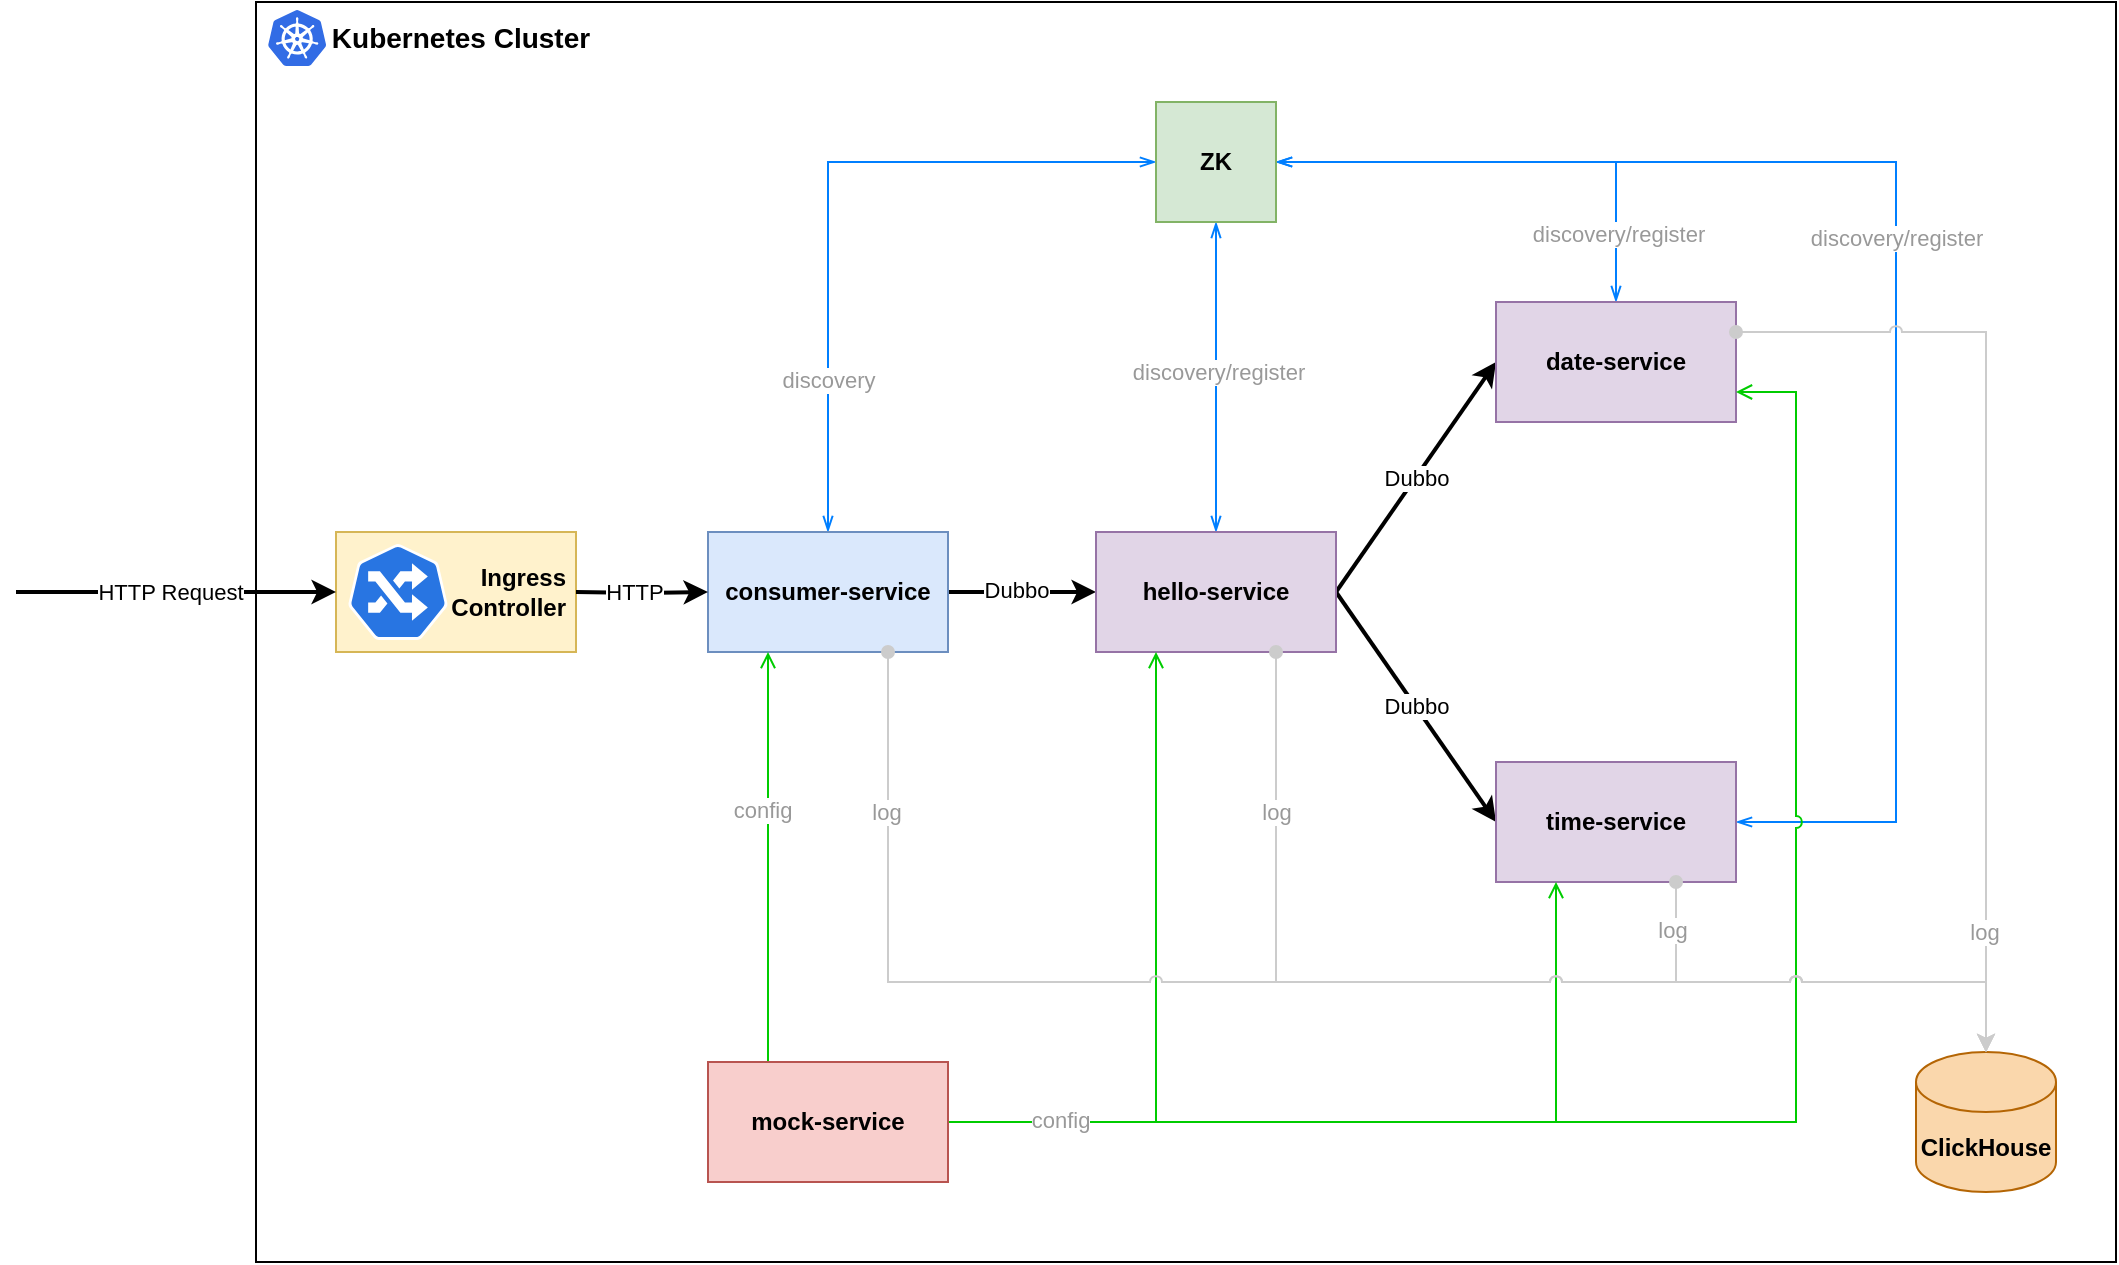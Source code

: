 <mxfile version="14.6.13" type="device" pages="3"><diagram id="ze2aEPbTDq7Pe7__AOCA" name="Summary"><mxGraphModel dx="1412" dy="838" grid="1" gridSize="10" guides="1" tooltips="1" connect="1" arrows="1" fold="1" page="1" pageScale="1" pageWidth="1169" pageHeight="827" math="0" shadow="0"><root><mxCell id="0"/><mxCell id="1" parent="0"/><mxCell id="g6TWlU47ggT_IKRqrI26-2" value="" style="rounded=0;whiteSpace=wrap;html=1;" parent="1" vertex="1"><mxGeometry x="170" y="99" width="930" height="630" as="geometry"/></mxCell><mxCell id="g6TWlU47ggT_IKRqrI26-4" value="Ingress &lt;br&gt;Controller" style="rounded=0;whiteSpace=wrap;html=1;align=right;spacingRight=3;fillColor=#fff2cc;strokeColor=#d6b656;fontStyle=1" parent="1" vertex="1"><mxGeometry x="210" y="364" width="120" height="60" as="geometry"/></mxCell><mxCell id="g6TWlU47ggT_IKRqrI26-14" style="edgeStyle=orthogonalEdgeStyle;rounded=0;orthogonalLoop=1;jettySize=auto;html=1;exitX=1;exitY=0.5;exitDx=0;exitDy=0;entryX=0;entryY=0.5;entryDx=0;entryDy=0;strokeWidth=2;" parent="1" source="g6TWlU47ggT_IKRqrI26-6" target="g6TWlU47ggT_IKRqrI26-7" edge="1"><mxGeometry relative="1" as="geometry"/></mxCell><mxCell id="g6TWlU47ggT_IKRqrI26-19" value="Dubbo" style="edgeLabel;html=1;align=center;verticalAlign=middle;resizable=0;points=[];" parent="g6TWlU47ggT_IKRqrI26-14" vertex="1" connectable="0"><mxGeometry x="-0.089" relative="1" as="geometry"><mxPoint y="-1" as="offset"/></mxGeometry></mxCell><mxCell id="qs_4oFRisKsOQS5pLkQ5-6" style="edgeStyle=orthogonalEdgeStyle;rounded=0;orthogonalLoop=1;jettySize=auto;html=1;exitX=0.5;exitY=0;exitDx=0;exitDy=0;entryX=0;entryY=0.5;entryDx=0;entryDy=0;startArrow=openThin;startFill=0;endArrow=openThin;endFill=0;strokeColor=#007FFF;jumpStyle=arc;" parent="1" source="g6TWlU47ggT_IKRqrI26-6" target="qs_4oFRisKsOQS5pLkQ5-4" edge="1"><mxGeometry relative="1" as="geometry"/></mxCell><mxCell id="qs_4oFRisKsOQS5pLkQ5-26" value="discovery" style="edgeLabel;html=1;align=center;verticalAlign=middle;resizable=0;points=[];fontColor=#999999;" parent="qs_4oFRisKsOQS5pLkQ5-6" vertex="1" connectable="0"><mxGeometry x="-0.469" y="1" relative="1" as="geometry"><mxPoint x="1" y="16" as="offset"/></mxGeometry></mxCell><mxCell id="g6TWlU47ggT_IKRqrI26-6" value="consumer-service" style="rounded=0;whiteSpace=wrap;html=1;fillColor=#dae8fc;strokeColor=#6c8ebf;fontStyle=1" parent="1" vertex="1"><mxGeometry x="396" y="364" width="120" height="60" as="geometry"/></mxCell><mxCell id="g6TWlU47ggT_IKRqrI26-15" style="rounded=0;orthogonalLoop=1;jettySize=auto;html=1;exitX=1;exitY=0.5;exitDx=0;exitDy=0;entryX=0;entryY=0.5;entryDx=0;entryDy=0;strokeWidth=2;" parent="1" source="g6TWlU47ggT_IKRqrI26-7" target="g6TWlU47ggT_IKRqrI26-8" edge="1"><mxGeometry relative="1" as="geometry"/></mxCell><mxCell id="g6TWlU47ggT_IKRqrI26-20" value="Dubbo" style="edgeLabel;html=1;align=center;verticalAlign=middle;resizable=0;points=[];" parent="g6TWlU47ggT_IKRqrI26-15" vertex="1" connectable="0"><mxGeometry x="-0.006" relative="1" as="geometry"><mxPoint as="offset"/></mxGeometry></mxCell><mxCell id="g6TWlU47ggT_IKRqrI26-16" style="edgeStyle=none;rounded=0;orthogonalLoop=1;jettySize=auto;html=1;entryX=0;entryY=0.5;entryDx=0;entryDy=0;exitX=1;exitY=0.5;exitDx=0;exitDy=0;strokeWidth=2;" parent="1" source="g6TWlU47ggT_IKRqrI26-7" target="g6TWlU47ggT_IKRqrI26-9" edge="1"><mxGeometry relative="1" as="geometry"/></mxCell><mxCell id="g6TWlU47ggT_IKRqrI26-21" value="Dubbo" style="edgeLabel;html=1;align=center;verticalAlign=middle;resizable=0;points=[];" parent="g6TWlU47ggT_IKRqrI26-16" vertex="1" connectable="0"><mxGeometry x="-0.006" relative="1" as="geometry"><mxPoint as="offset"/></mxGeometry></mxCell><mxCell id="qs_4oFRisKsOQS5pLkQ5-7" style="edgeStyle=orthogonalEdgeStyle;rounded=0;orthogonalLoop=1;jettySize=auto;html=1;exitX=0.5;exitY=0;exitDx=0;exitDy=0;entryX=0.5;entryY=1;entryDx=0;entryDy=0;startArrow=openThin;startFill=0;endArrow=openThin;endFill=0;strokeColor=#007FFF;jumpStyle=arc;" parent="1" source="g6TWlU47ggT_IKRqrI26-7" target="qs_4oFRisKsOQS5pLkQ5-4" edge="1"><mxGeometry relative="1" as="geometry"/></mxCell><mxCell id="qs_4oFRisKsOQS5pLkQ5-27" value="discovery/register" style="edgeLabel;html=1;align=center;verticalAlign=middle;resizable=0;points=[];fontColor=#999999;" parent="qs_4oFRisKsOQS5pLkQ5-7" vertex="1" connectable="0"><mxGeometry x="0.032" y="-1" relative="1" as="geometry"><mxPoint as="offset"/></mxGeometry></mxCell><mxCell id="g6TWlU47ggT_IKRqrI26-7" value="hello-service" style="rounded=0;whiteSpace=wrap;html=1;fillColor=#e1d5e7;strokeColor=#9673a6;fontStyle=1" parent="1" vertex="1"><mxGeometry x="590" y="364" width="120" height="60" as="geometry"/></mxCell><mxCell id="qs_4oFRisKsOQS5pLkQ5-8" style="edgeStyle=orthogonalEdgeStyle;rounded=0;orthogonalLoop=1;jettySize=auto;html=1;exitX=0.5;exitY=0;exitDx=0;exitDy=0;entryX=1;entryY=0.5;entryDx=0;entryDy=0;startArrow=openThin;startFill=0;endArrow=openThin;endFill=0;strokeColor=#007FFF;jumpStyle=arc;" parent="1" source="g6TWlU47ggT_IKRqrI26-8" target="qs_4oFRisKsOQS5pLkQ5-4" edge="1"><mxGeometry relative="1" as="geometry"/></mxCell><mxCell id="qs_4oFRisKsOQS5pLkQ5-28" value="discovery/register" style="edgeLabel;html=1;align=center;verticalAlign=middle;resizable=0;points=[];fontColor=#999999;" parent="qs_4oFRisKsOQS5pLkQ5-8" vertex="1" connectable="0"><mxGeometry x="-0.717" y="-1" relative="1" as="geometry"><mxPoint as="offset"/></mxGeometry></mxCell><mxCell id="g6TWlU47ggT_IKRqrI26-8" value="date-service" style="rounded=0;whiteSpace=wrap;html=1;fillColor=#e1d5e7;strokeColor=#9673a6;fontStyle=1" parent="1" vertex="1"><mxGeometry x="790" y="249" width="120" height="60" as="geometry"/></mxCell><mxCell id="qs_4oFRisKsOQS5pLkQ5-9" style="edgeStyle=orthogonalEdgeStyle;rounded=0;orthogonalLoop=1;jettySize=auto;html=1;exitX=1;exitY=0.5;exitDx=0;exitDy=0;startArrow=openThin;startFill=0;endArrow=openThin;endFill=0;entryX=1;entryY=0.5;entryDx=0;entryDy=0;strokeColor=#007FFF;jumpStyle=arc;" parent="1" source="g6TWlU47ggT_IKRqrI26-9" target="qs_4oFRisKsOQS5pLkQ5-4" edge="1"><mxGeometry relative="1" as="geometry"><mxPoint x="670" y="129" as="targetPoint"/><Array as="points"><mxPoint x="990" y="509"/><mxPoint x="990" y="179"/></Array></mxGeometry></mxCell><mxCell id="qs_4oFRisKsOQS5pLkQ5-29" value="discovery/register" style="edgeLabel;html=1;align=center;verticalAlign=middle;resizable=0;points=[];fontColor=#999999;" parent="qs_4oFRisKsOQS5pLkQ5-9" vertex="1" connectable="0"><mxGeometry x="0.035" relative="1" as="geometry"><mxPoint as="offset"/></mxGeometry></mxCell><mxCell id="g6TWlU47ggT_IKRqrI26-9" value="time-service" style="rounded=0;whiteSpace=wrap;html=1;fillColor=#e1d5e7;strokeColor=#9673a6;fontStyle=1" parent="1" vertex="1"><mxGeometry x="790" y="479" width="120" height="60" as="geometry"/></mxCell><mxCell id="g6TWlU47ggT_IKRqrI26-11" value="" style="html=1;dashed=0;whitespace=wrap;fillColor=#2875E2;strokeColor=#ffffff;points=[[0.005,0.63,0],[0.1,0.2,0],[0.9,0.2,0],[0.5,0,0],[0.995,0.63,0],[0.72,0.99,0],[0.5,1,0],[0.28,0.99,0]];shape=mxgraph.kubernetes.icon;prIcon=ing" parent="1" vertex="1"><mxGeometry x="216" y="370" width="50" height="48" as="geometry"/></mxCell><mxCell id="g6TWlU47ggT_IKRqrI26-12" value="" style="endArrow=classic;html=1;entryX=0;entryY=0.5;entryDx=0;entryDy=0;fontStyle=1;strokeWidth=2;" parent="1" target="g6TWlU47ggT_IKRqrI26-4" edge="1"><mxGeometry width="50" height="50" relative="1" as="geometry"><mxPoint x="50" y="394" as="sourcePoint"/><mxPoint x="60" y="375" as="targetPoint"/></mxGeometry></mxCell><mxCell id="g6TWlU47ggT_IKRqrI26-17" value="HTTP Request" style="edgeLabel;html=1;align=center;verticalAlign=middle;resizable=0;points=[];" parent="g6TWlU47ggT_IKRqrI26-12" vertex="1" connectable="0"><mxGeometry x="-0.339" y="1" relative="1" as="geometry"><mxPoint x="24" y="1" as="offset"/></mxGeometry></mxCell><mxCell id="g6TWlU47ggT_IKRqrI26-22" value="" style="aspect=fixed;html=1;points=[];align=center;image;fontSize=12;image=img/lib/mscae/Kubernetes.svg;" parent="1" vertex="1"><mxGeometry x="176" y="103" width="29.17" height="28" as="geometry"/></mxCell><mxCell id="g6TWlU47ggT_IKRqrI26-23" value="Kubernetes Cluster" style="text;html=1;strokeColor=none;fillColor=none;align=center;verticalAlign=middle;whiteSpace=wrap;rounded=0;fontSize=14;fontStyle=1" parent="1" vertex="1"><mxGeometry x="205.17" y="107" width="134.83" height="20" as="geometry"/></mxCell><mxCell id="qs_4oFRisKsOQS5pLkQ5-1" value="ClickHouse" style="shape=cylinder3;whiteSpace=wrap;html=1;boundedLbl=1;backgroundOutline=1;size=15;fontStyle=1;fillColor=#fad7ac;strokeColor=#b46504;" parent="1" vertex="1"><mxGeometry x="1000" y="624" width="70" height="70" as="geometry"/></mxCell><mxCell id="qs_4oFRisKsOQS5pLkQ5-4" value="ZK" style="rounded=0;whiteSpace=wrap;html=1;fontStyle=1;fillColor=#d5e8d4;strokeColor=#82b366;" parent="1" vertex="1"><mxGeometry x="620" y="149" width="60" height="60" as="geometry"/></mxCell><mxCell id="qs_4oFRisKsOQS5pLkQ5-11" style="edgeStyle=orthogonalEdgeStyle;rounded=0;orthogonalLoop=1;jettySize=auto;html=1;exitX=0.25;exitY=0;exitDx=0;exitDy=0;entryX=0.25;entryY=1;entryDx=0;entryDy=0;endArrow=open;endFill=0;strokeColor=#00CC00;jumpStyle=arc;" parent="1" source="qs_4oFRisKsOQS5pLkQ5-5" target="g6TWlU47ggT_IKRqrI26-6" edge="1"><mxGeometry relative="1" as="geometry"/></mxCell><mxCell id="qs_4oFRisKsOQS5pLkQ5-19" value="config" style="edgeLabel;html=1;align=center;verticalAlign=middle;resizable=0;points=[];fontColor=#999999;" parent="qs_4oFRisKsOQS5pLkQ5-11" vertex="1" connectable="0"><mxGeometry x="0.044" relative="1" as="geometry"><mxPoint x="-3" y="-19" as="offset"/></mxGeometry></mxCell><mxCell id="qs_4oFRisKsOQS5pLkQ5-12" style="edgeStyle=orthogonalEdgeStyle;rounded=0;orthogonalLoop=1;jettySize=auto;html=1;entryX=0.25;entryY=1;entryDx=0;entryDy=0;endArrow=open;endFill=0;strokeColor=#00CC00;jumpStyle=arc;" parent="1" source="qs_4oFRisKsOQS5pLkQ5-5" target="g6TWlU47ggT_IKRqrI26-7" edge="1"><mxGeometry relative="1" as="geometry"/></mxCell><mxCell id="qs_4oFRisKsOQS5pLkQ5-13" style="edgeStyle=orthogonalEdgeStyle;rounded=0;orthogonalLoop=1;jettySize=auto;html=1;entryX=0.25;entryY=1;entryDx=0;entryDy=0;endArrow=open;endFill=0;strokeColor=#00CC00;jumpStyle=arc;" parent="1" source="qs_4oFRisKsOQS5pLkQ5-5" target="g6TWlU47ggT_IKRqrI26-9" edge="1"><mxGeometry relative="1" as="geometry"/></mxCell><mxCell id="qs_4oFRisKsOQS5pLkQ5-14" style="edgeStyle=orthogonalEdgeStyle;rounded=0;orthogonalLoop=1;jettySize=auto;html=1;entryX=1;entryY=0.75;entryDx=0;entryDy=0;endArrow=open;endFill=0;strokeColor=#00CC00;jumpStyle=arc;exitX=1;exitY=0.5;exitDx=0;exitDy=0;" parent="1" source="qs_4oFRisKsOQS5pLkQ5-5" target="g6TWlU47ggT_IKRqrI26-8" edge="1"><mxGeometry relative="1" as="geometry"><Array as="points"><mxPoint x="940" y="659"/><mxPoint x="940" y="294"/></Array></mxGeometry></mxCell><mxCell id="qs_4oFRisKsOQS5pLkQ5-21" value="config" style="edgeLabel;html=1;align=center;verticalAlign=middle;resizable=0;points=[];fontColor=#999999;" parent="qs_4oFRisKsOQS5pLkQ5-14" vertex="1" connectable="0"><mxGeometry x="-0.862" relative="1" as="geometry"><mxPoint x="-1" y="-1" as="offset"/></mxGeometry></mxCell><mxCell id="qs_4oFRisKsOQS5pLkQ5-5" value="mock-service" style="rounded=0;whiteSpace=wrap;html=1;fontStyle=1;fillColor=#f8cecc;strokeColor=#b85450;" parent="1" vertex="1"><mxGeometry x="396" y="629" width="120" height="60" as="geometry"/></mxCell><mxCell id="qs_4oFRisKsOQS5pLkQ5-15" style="edgeStyle=orthogonalEdgeStyle;rounded=0;orthogonalLoop=1;jettySize=auto;html=1;exitX=0.75;exitY=1;exitDx=0;exitDy=0;jumpStyle=arc;strokeColor=#CCCCCC;startArrow=oval;startFill=1;" parent="1" source="g6TWlU47ggT_IKRqrI26-6" target="qs_4oFRisKsOQS5pLkQ5-1" edge="1"><mxGeometry relative="1" as="geometry"><Array as="points"><mxPoint x="486" y="589"/><mxPoint x="1035" y="589"/></Array></mxGeometry></mxCell><mxCell id="qs_4oFRisKsOQS5pLkQ5-22" value="log" style="edgeLabel;html=1;align=center;verticalAlign=middle;resizable=0;points=[];fontColor=#999999;" parent="qs_4oFRisKsOQS5pLkQ5-15" vertex="1" connectable="0"><mxGeometry x="-0.788" y="1" relative="1" as="geometry"><mxPoint x="-2" as="offset"/></mxGeometry></mxCell><mxCell id="qs_4oFRisKsOQS5pLkQ5-17" style="edgeStyle=orthogonalEdgeStyle;rounded=0;orthogonalLoop=1;jettySize=auto;html=1;exitX=0.75;exitY=1;exitDx=0;exitDy=0;entryX=0.5;entryY=0;entryDx=0;entryDy=0;entryPerimeter=0;jumpStyle=arc;strokeColor=#CCCCCC;startArrow=oval;startFill=1;" parent="1" source="g6TWlU47ggT_IKRqrI26-7" target="qs_4oFRisKsOQS5pLkQ5-1" edge="1"><mxGeometry relative="1" as="geometry"><Array as="points"><mxPoint x="680" y="589"/><mxPoint x="1035" y="589"/></Array></mxGeometry></mxCell><mxCell id="qs_4oFRisKsOQS5pLkQ5-23" value="log" style="edgeLabel;html=1;align=center;verticalAlign=middle;resizable=0;points=[];fontColor=#999999;" parent="qs_4oFRisKsOQS5pLkQ5-17" vertex="1" connectable="0"><mxGeometry x="-0.713" relative="1" as="geometry"><mxPoint as="offset"/></mxGeometry></mxCell><mxCell id="qs_4oFRisKsOQS5pLkQ5-18" style="edgeStyle=orthogonalEdgeStyle;rounded=0;orthogonalLoop=1;jettySize=auto;html=1;exitX=1;exitY=0.25;exitDx=0;exitDy=0;entryX=0.5;entryY=0;entryDx=0;entryDy=0;entryPerimeter=0;jumpStyle=arc;strokeColor=#CCCCCC;startArrow=oval;startFill=1;" parent="1" source="g6TWlU47ggT_IKRqrI26-8" target="qs_4oFRisKsOQS5pLkQ5-1" edge="1"><mxGeometry relative="1" as="geometry"/></mxCell><mxCell id="qs_4oFRisKsOQS5pLkQ5-25" value="log" style="edgeLabel;html=1;align=center;verticalAlign=middle;resizable=0;points=[];fontColor=#999999;" parent="qs_4oFRisKsOQS5pLkQ5-18" vertex="1" connectable="0"><mxGeometry x="0.75" y="1" relative="1" as="geometry"><mxPoint x="-2" as="offset"/></mxGeometry></mxCell><mxCell id="qs_4oFRisKsOQS5pLkQ5-16" style="edgeStyle=orthogonalEdgeStyle;rounded=0;orthogonalLoop=1;jettySize=auto;html=1;exitX=0.75;exitY=1;exitDx=0;exitDy=0;entryX=0.5;entryY=0;entryDx=0;entryDy=0;entryPerimeter=0;jumpStyle=arc;strokeColor=#CCCCCC;startArrow=oval;startFill=1;" parent="1" source="g6TWlU47ggT_IKRqrI26-9" target="qs_4oFRisKsOQS5pLkQ5-1" edge="1"><mxGeometry relative="1" as="geometry"><Array as="points"><mxPoint x="880" y="589"/><mxPoint x="1035" y="589"/></Array></mxGeometry></mxCell><mxCell id="qs_4oFRisKsOQS5pLkQ5-24" value="log" style="edgeLabel;html=1;align=center;verticalAlign=middle;resizable=0;points=[];fontColor=#999999;" parent="qs_4oFRisKsOQS5pLkQ5-16" vertex="1" connectable="0"><mxGeometry x="-0.8" relative="1" as="geometry"><mxPoint x="-2" as="offset"/></mxGeometry></mxCell><mxCell id="p0sTx797XGos3bmfEWhS-2" style="edgeStyle=orthogonalEdgeStyle;rounded=0;orthogonalLoop=1;jettySize=auto;html=1;exitX=1;exitY=0.5;exitDx=0;exitDy=0;entryX=0;entryY=0.5;entryDx=0;entryDy=0;strokeWidth=2;" parent="1" target="g6TWlU47ggT_IKRqrI26-6" edge="1"><mxGeometry relative="1" as="geometry"><mxPoint x="330" y="394" as="sourcePoint"/></mxGeometry></mxCell><mxCell id="p0sTx797XGos3bmfEWhS-3" value="HTTP" style="edgeLabel;html=1;align=center;verticalAlign=middle;resizable=0;points=[];" parent="p0sTx797XGos3bmfEWhS-2" vertex="1" connectable="0"><mxGeometry x="-0.15" y="1" relative="1" as="geometry"><mxPoint as="offset"/></mxGeometry></mxCell></root></mxGraphModel></diagram><diagram id="ChZ-7l75lKv476KMRAmH" name="Canary"><mxGraphModel dx="1412" dy="838" grid="1" gridSize="10" guides="1" tooltips="1" connect="1" arrows="1" fold="1" page="1" pageScale="1" pageWidth="1169" pageHeight="827" math="0" shadow="0"><root><mxCell id="REs0MwTHWJweko4Btfa0-0"/><mxCell id="REs0MwTHWJweko4Btfa0-1" parent="REs0MwTHWJweko4Btfa0-0"/><mxCell id="SJJxEupzUsR3TjJjKaTR-1" value="V1" style="rounded=0;whiteSpace=wrap;html=1;dashed=1;fillColor=#f9f7ed;strokeColor=#36393d;verticalAlign=top;align=left;fontStyle=1;spacingLeft=3;" parent="REs0MwTHWJweko4Btfa0-1" vertex="1"><mxGeometry x="330" y="174" width="560" height="220" as="geometry"/></mxCell><mxCell id="SJJxEupzUsR3TjJjKaTR-0" value="V2" style="rounded=0;whiteSpace=wrap;html=1;dashed=1;fillColor=#eeeeee;strokeColor=#36393d;verticalAlign=top;align=left;fontStyle=1;spacingLeft=3;" parent="REs0MwTHWJweko4Btfa0-1" vertex="1"><mxGeometry x="330" y="434" width="560" height="220" as="geometry"/></mxCell><mxCell id="REs0MwTHWJweko4Btfa0-18" style="rounded=0;orthogonalLoop=1;jettySize=auto;html=1;exitX=1;exitY=0.5;exitDx=0;exitDy=0;entryX=0;entryY=0.5;entryDx=0;entryDy=0;strokeWidth=2;" parent="REs0MwTHWJweko4Btfa0-1" source="REs0MwTHWJweko4Btfa0-2" target="REs0MwTHWJweko4Btfa0-4" edge="1"><mxGeometry relative="1" as="geometry"/></mxCell><mxCell id="REs0MwTHWJweko4Btfa0-20" value="X-Canary-Version=v1" style="edgeLabel;html=1;align=center;verticalAlign=middle;resizable=0;points=[];" parent="REs0MwTHWJweko4Btfa0-18" vertex="1" connectable="0"><mxGeometry x="-0.061" relative="1" as="geometry"><mxPoint y="-9" as="offset"/></mxGeometry></mxCell><mxCell id="REs0MwTHWJweko4Btfa0-19" style="rounded=0;orthogonalLoop=1;jettySize=auto;html=1;entryX=0;entryY=0.5;entryDx=0;entryDy=0;strokeWidth=2;exitX=1;exitY=0.5;exitDx=0;exitDy=0;" parent="REs0MwTHWJweko4Btfa0-1" source="REs0MwTHWJweko4Btfa0-2" target="REs0MwTHWJweko4Btfa0-12" edge="1"><mxGeometry relative="1" as="geometry"/></mxCell><mxCell id="REs0MwTHWJweko4Btfa0-21" value="X-Canary-Version=v2" style="edgeLabel;html=1;align=center;verticalAlign=middle;resizable=0;points=[];" parent="REs0MwTHWJweko4Btfa0-19" vertex="1" connectable="0"><mxGeometry x="-0.037" y="-1" relative="1" as="geometry"><mxPoint y="7" as="offset"/></mxGeometry></mxCell><mxCell id="REs0MwTHWJweko4Btfa0-2" value="Ingress&lt;br&gt;Controller" style="whiteSpace=wrap;html=1;aspect=fixed;fillColor=#cdeb8b;strokeColor=#36393d;" parent="REs0MwTHWJweko4Btfa0-1" vertex="1"><mxGeometry x="210" y="374" width="80" height="80" as="geometry"/></mxCell><mxCell id="REs0MwTHWJweko4Btfa0-3" value="" style="endArrow=classic;html=1;strokeWidth=2;" parent="REs0MwTHWJweko4Btfa0-1" edge="1"><mxGeometry width="50" height="50" relative="1" as="geometry"><mxPoint x="80" y="414" as="sourcePoint"/><mxPoint x="210" y="413.5" as="targetPoint"/></mxGeometry></mxCell><mxCell id="5-8lKmHJz8rzWNCKkGas-0" value="Request with &lt;br&gt;canary info" style="edgeLabel;html=1;align=center;verticalAlign=middle;resizable=0;points=[];" parent="REs0MwTHWJweko4Btfa0-3" vertex="1" connectable="0"><mxGeometry x="-0.215" relative="1" as="geometry"><mxPoint x="9" as="offset"/></mxGeometry></mxCell><mxCell id="REs0MwTHWJweko4Btfa0-8" style="edgeStyle=orthogonalEdgeStyle;rounded=0;orthogonalLoop=1;jettySize=auto;html=1;strokeWidth=2;strokeColor=#0000FF;" parent="REs0MwTHWJweko4Btfa0-1" source="REs0MwTHWJweko4Btfa0-4" target="REs0MwTHWJweko4Btfa0-5" edge="1"><mxGeometry relative="1" as="geometry"/></mxCell><mxCell id="REs0MwTHWJweko4Btfa0-4" value="consumer-service&lt;br&gt;v1" style="rounded=0;whiteSpace=wrap;html=1;fillColor=#dae8fc;strokeColor=#6c8ebf;" parent="REs0MwTHWJweko4Btfa0-1" vertex="1"><mxGeometry x="360" y="254" width="120" height="60" as="geometry"/></mxCell><mxCell id="REs0MwTHWJweko4Btfa0-9" style="rounded=0;orthogonalLoop=1;jettySize=auto;html=1;exitX=1;exitY=0.5;exitDx=0;exitDy=0;strokeWidth=2;entryX=0;entryY=0.5;entryDx=0;entryDy=0;strokeColor=#0000FF;" parent="REs0MwTHWJweko4Btfa0-1" source="REs0MwTHWJweko4Btfa0-5" target="REs0MwTHWJweko4Btfa0-6" edge="1"><mxGeometry relative="1" as="geometry"/></mxCell><mxCell id="REs0MwTHWJweko4Btfa0-10" style="rounded=0;orthogonalLoop=1;jettySize=auto;html=1;strokeWidth=2;exitX=1;exitY=0.5;exitDx=0;exitDy=0;entryX=0;entryY=0.5;entryDx=0;entryDy=0;strokeColor=#0000FF;" parent="REs0MwTHWJweko4Btfa0-1" source="REs0MwTHWJweko4Btfa0-5" target="REs0MwTHWJweko4Btfa0-7" edge="1"><mxGeometry relative="1" as="geometry"/></mxCell><mxCell id="REs0MwTHWJweko4Btfa0-5" value="hello-service&lt;br&gt;v1" style="rounded=0;whiteSpace=wrap;html=1;fillColor=#e1d5e7;strokeColor=#9673a6;" parent="REs0MwTHWJweko4Btfa0-1" vertex="1"><mxGeometry x="550" y="254" width="120" height="60" as="geometry"/></mxCell><mxCell id="REs0MwTHWJweko4Btfa0-6" value="date-service&lt;br&gt;v1" style="rounded=0;whiteSpace=wrap;html=1;fillColor=#e1d5e7;strokeColor=#9673a6;" parent="REs0MwTHWJweko4Btfa0-1" vertex="1"><mxGeometry x="740" y="194" width="120" height="60" as="geometry"/></mxCell><mxCell id="REs0MwTHWJweko4Btfa0-7" value="time-service&lt;br&gt;v1" style="rounded=0;whiteSpace=wrap;html=1;fillColor=#e1d5e7;strokeColor=#9673a6;" parent="REs0MwTHWJweko4Btfa0-1" vertex="1"><mxGeometry x="740" y="314" width="120" height="60" as="geometry"/></mxCell><mxCell id="REs0MwTHWJweko4Btfa0-11" style="edgeStyle=orthogonalEdgeStyle;rounded=0;orthogonalLoop=1;jettySize=auto;html=1;strokeWidth=2;strokeColor=#0000FF;" parent="REs0MwTHWJweko4Btfa0-1" source="REs0MwTHWJweko4Btfa0-12" target="REs0MwTHWJweko4Btfa0-15" edge="1"><mxGeometry relative="1" as="geometry"/></mxCell><mxCell id="REs0MwTHWJweko4Btfa0-12" value="consumer-service&lt;br&gt;v2" style="rounded=0;whiteSpace=wrap;html=1;fillColor=#dae8fc;strokeColor=#6c8ebf;" parent="REs0MwTHWJweko4Btfa0-1" vertex="1"><mxGeometry x="360" y="514" width="120" height="60" as="geometry"/></mxCell><mxCell id="REs0MwTHWJweko4Btfa0-13" style="rounded=0;orthogonalLoop=1;jettySize=auto;html=1;exitX=1;exitY=0.5;exitDx=0;exitDy=0;strokeWidth=2;entryX=0;entryY=0.5;entryDx=0;entryDy=0;strokeColor=#0000FF;" parent="REs0MwTHWJweko4Btfa0-1" source="REs0MwTHWJweko4Btfa0-15" target="REs0MwTHWJweko4Btfa0-16" edge="1"><mxGeometry relative="1" as="geometry"/></mxCell><mxCell id="REs0MwTHWJweko4Btfa0-14" style="rounded=0;orthogonalLoop=1;jettySize=auto;html=1;strokeWidth=2;entryX=0;entryY=0.5;entryDx=0;entryDy=0;exitX=1;exitY=0.5;exitDx=0;exitDy=0;strokeColor=#0000FF;" parent="REs0MwTHWJweko4Btfa0-1" source="REs0MwTHWJweko4Btfa0-15" target="REs0MwTHWJweko4Btfa0-17" edge="1"><mxGeometry relative="1" as="geometry"/></mxCell><mxCell id="REs0MwTHWJweko4Btfa0-15" value="hello-service&lt;br&gt;v2" style="rounded=0;whiteSpace=wrap;html=1;fillColor=#e1d5e7;strokeColor=#9673a6;" parent="REs0MwTHWJweko4Btfa0-1" vertex="1"><mxGeometry x="550" y="514" width="120" height="60" as="geometry"/></mxCell><mxCell id="REs0MwTHWJweko4Btfa0-16" value="date-service&lt;br&gt;v2" style="rounded=0;whiteSpace=wrap;html=1;fillColor=#e1d5e7;strokeColor=#9673a6;" parent="REs0MwTHWJweko4Btfa0-1" vertex="1"><mxGeometry x="740" y="454" width="120" height="60" as="geometry"/></mxCell><mxCell id="REs0MwTHWJweko4Btfa0-17" value="time-service&lt;br&gt;v2" style="rounded=0;whiteSpace=wrap;html=1;fillColor=#e1d5e7;strokeColor=#9673a6;" parent="REs0MwTHWJweko4Btfa0-1" vertex="1"><mxGeometry x="740" y="574" width="120" height="60" as="geometry"/></mxCell></root></mxGraphModel></diagram><diagram id="Jx9NZdmPRNlvz9u4vbpQ" name="Details"><mxGraphModel dx="1412" dy="2007" grid="1" gridSize="10" guides="1" tooltips="1" connect="1" arrows="1" fold="1" page="1" pageScale="1" pageWidth="827" pageHeight="1169" math="0" shadow="0"><root><mxCell id="fMNx6IZlV6BZGlA0-5H--0"/><mxCell id="fMNx6IZlV6BZGlA0-5H--1" parent="fMNx6IZlV6BZGlA0-5H--0"/><mxCell id="DsG6N4pBfI13dczUF4tM-0" value="MIDDLEWARE" style="rounded=0;whiteSpace=wrap;html=1;labelBackgroundColor=none;fontSize=16;align=center;dashed=1;fillColor=#dae8fc;strokeColor=#6c8ebf;fontStyle=1;verticalAlign=bottom;" parent="fMNx6IZlV6BZGlA0-5H--1" vertex="1"><mxGeometry x="750" y="-240" width="200" height="170" as="geometry"/></mxCell><mxCell id="DsG6N4pBfI13dczUF4tM-1" value="POD - Consumer" style="rounded=0;whiteSpace=wrap;html=1;fontSize=16;verticalAlign=top;align=left;fontStyle=1;fillColor=#f5f5f5;strokeColor=#666666;fontColor=#333333;" parent="fMNx6IZlV6BZGlA0-5H--1" vertex="1"><mxGeometry x="130" y="-800" width="670" height="440" as="geometry"/></mxCell><mxCell id="DsG6N4pBfI13dczUF4tM-6" value="" style="group" parent="fMNx6IZlV6BZGlA0-5H--1" vertex="1" connectable="0"><mxGeometry x="170" y="-570" width="140" height="130" as="geometry"/></mxCell><mxCell id="DsG6N4pBfI13dczUF4tM-7" value="Inbound&lt;br&gt;Sidecar" style="rounded=0;whiteSpace=wrap;html=1;fontSize=16;fillColor=#d5e8d4;strokeColor=#82b366;" parent="DsG6N4pBfI13dczUF4tM-6" vertex="1"><mxGeometry x="10" width="130" height="130" as="geometry"/></mxCell><mxCell id="DsG6N4pBfI13dczUF4tM-9" value="8090" style="rounded=0;whiteSpace=wrap;html=1;fontSize=10;textDirection=ltr;rotation=-90;" parent="DsG6N4pBfI13dczUF4tM-6" vertex="1"><mxGeometry x="-10" y="55" width="40" height="20" as="geometry"/></mxCell><mxCell id="DsG6N4pBfI13dczUF4tM-14" style="edgeStyle=orthogonalEdgeStyle;rounded=0;orthogonalLoop=1;jettySize=auto;html=1;exitX=1;exitY=0.5;exitDx=0;exitDy=0;entryX=0.5;entryY=0;entryDx=0;entryDy=0;fontSize=12;strokeWidth=2;strokeColor=#009900;" parent="fMNx6IZlV6BZGlA0-5H--1" source="DsG6N4pBfI13dczUF4tM-7" target="DsG6N4pBfI13dczUF4tM-5" edge="1"><mxGeometry relative="1" as="geometry"/></mxCell><mxCell id="DsG6N4pBfI13dczUF4tM-15" value="HTTP" style="edgeLabel;html=1;align=center;verticalAlign=middle;resizable=0;points=[];fontSize=10;" parent="DsG6N4pBfI13dczUF4tM-14" vertex="1" connectable="0"><mxGeometry x="-0.096" y="-1" relative="1" as="geometry"><mxPoint y="-1" as="offset"/></mxGeometry></mxCell><mxCell id="DsG6N4pBfI13dczUF4tM-16" value="POD - Hello" style="rounded=0;whiteSpace=wrap;html=1;fontSize=16;verticalAlign=top;align=left;fontStyle=1;fillColor=#f5f5f5;strokeColor=#666666;fontColor=#333333;" parent="fMNx6IZlV6BZGlA0-5H--1" vertex="1"><mxGeometry x="890" y="-800" width="670" height="440" as="geometry"/></mxCell><mxCell id="DsG6N4pBfI13dczUF4tM-17" value="" style="edgeStyle=orthogonalEdgeStyle;rounded=0;orthogonalLoop=1;jettySize=auto;html=1;entryX=0.5;entryY=0;entryDx=0;entryDy=0;fontSize=12;strokeWidth=2;" parent="fMNx6IZlV6BZGlA0-5H--1" source="DsG6N4pBfI13dczUF4tM-18" target="DsG6N4pBfI13dczUF4tM-26" edge="1"><mxGeometry x="0.111" relative="1" as="geometry"><mxPoint as="offset"/></mxGeometry></mxCell><mxCell id="DsG6N4pBfI13dczUF4tM-18" value="Hello&lt;br&gt;Service" style="rounded=0;whiteSpace=wrap;html=1;fontSize=16;fillColor=#fff2cc;strokeColor=#d6b656;fontStyle=1" parent="fMNx6IZlV6BZGlA0-5H--1" vertex="1"><mxGeometry x="1150" y="-570" width="170" height="130" as="geometry"/></mxCell><mxCell id="DsG6N4pBfI13dczUF4tM-19" value="20880" style="rounded=0;whiteSpace=wrap;html=1;fontSize=10;textDirection=ltr;rotation=-90;" parent="fMNx6IZlV6BZGlA0-5H--1" vertex="1"><mxGeometry x="1129" y="-515" width="40" height="20" as="geometry"/></mxCell><mxCell id="DsG6N4pBfI13dczUF4tM-21" value="" style="group" parent="fMNx6IZlV6BZGlA0-5H--1" vertex="1" connectable="0"><mxGeometry x="930" y="-570" width="140" height="130" as="geometry"/></mxCell><mxCell id="DsG6N4pBfI13dczUF4tM-22" value="Inbound&lt;br&gt;Sidecar" style="rounded=0;whiteSpace=wrap;html=1;fontSize=16;fillColor=#d5e8d4;strokeColor=#82b366;" parent="DsG6N4pBfI13dczUF4tM-21" vertex="1"><mxGeometry x="10" width="130" height="130" as="geometry"/></mxCell><mxCell id="DsG6N4pBfI13dczUF4tM-23" value="20881" style="rounded=0;whiteSpace=wrap;html=1;fontSize=10;textDirection=ltr;rotation=-90;" parent="DsG6N4pBfI13dczUF4tM-21" vertex="1"><mxGeometry x="-10" y="55" width="40" height="20" as="geometry"/></mxCell><mxCell id="DsG6N4pBfI13dczUF4tM-25" value="Outbound&lt;br&gt;Sidecar&lt;br&gt;&lt;font style=&quot;font-size: 10px&quot;&gt;&lt;b&gt;(SOCKS Proxy)&lt;/b&gt;&lt;/font&gt;" style="rounded=0;whiteSpace=wrap;html=1;fontSize=16;fillColor=#e1d5e7;strokeColor=#9673a6;" parent="fMNx6IZlV6BZGlA0-5H--1" vertex="1"><mxGeometry x="1390" y="-570" width="130" height="130" as="geometry"/></mxCell><mxCell id="DsG6N4pBfI13dczUF4tM-26" value="1080" style="rounded=0;whiteSpace=wrap;html=1;fontSize=10;textDirection=ltr;rotation=-90;" parent="fMNx6IZlV6BZGlA0-5H--1" vertex="1"><mxGeometry x="1370" y="-515" width="40" height="20" as="geometry"/></mxCell><mxCell id="DsG6N4pBfI13dczUF4tM-27" style="edgeStyle=orthogonalEdgeStyle;rounded=0;orthogonalLoop=1;jettySize=auto;html=1;entryX=0.5;entryY=0;entryDx=0;entryDy=0;fontSize=12;strokeWidth=2;strokeColor=#0000FF;exitX=1;exitY=0.5;exitDx=0;exitDy=0;" parent="fMNx6IZlV6BZGlA0-5H--1" source="DsG6N4pBfI13dczUF4tM-22" target="DsG6N4pBfI13dczUF4tM-19" edge="1"><mxGeometry relative="1" as="geometry"><mxPoint x="1070" y="-538" as="sourcePoint"/></mxGeometry></mxCell><mxCell id="DsG6N4pBfI13dczUF4tM-28" value="DUBBO" style="edgeLabel;html=1;align=center;verticalAlign=middle;resizable=0;points=[];fontSize=10;" parent="DsG6N4pBfI13dczUF4tM-27" vertex="1" connectable="0"><mxGeometry x="-0.108" y="-3" relative="1" as="geometry"><mxPoint x="3" y="-5" as="offset"/></mxGeometry></mxCell><mxCell id="DsG6N4pBfI13dczUF4tM-31" style="edgeStyle=orthogonalEdgeStyle;rounded=0;orthogonalLoop=1;jettySize=auto;html=1;exitX=1;exitY=0.5;exitDx=0;exitDy=0;entryX=0.5;entryY=0;entryDx=0;entryDy=0;fontSize=10;strokeWidth=2;strokeColor=#0000FF;" parent="fMNx6IZlV6BZGlA0-5H--1" source="DsG6N4pBfI13dczUF4tM-10" target="DsG6N4pBfI13dczUF4tM-23" edge="1"><mxGeometry relative="1" as="geometry"/></mxCell><mxCell id="DsG6N4pBfI13dczUF4tM-32" value="DUBBO" style="edgeLabel;html=1;align=center;verticalAlign=middle;resizable=0;points=[];fontSize=10;" parent="DsG6N4pBfI13dczUF4tM-31" vertex="1" connectable="0"><mxGeometry x="-0.119" y="-1" relative="1" as="geometry"><mxPoint x="10" y="-2" as="offset"/></mxGeometry></mxCell><mxCell id="DsG6N4pBfI13dczUF4tM-35" value="" style="group" parent="fMNx6IZlV6BZGlA0-5H--1" vertex="1" connectable="0"><mxGeometry x="800" y="-207" width="800" height="160" as="geometry"/></mxCell><mxCell id="DsG6N4pBfI13dczUF4tM-36" value="ZK" style="whiteSpace=wrap;html=1;aspect=fixed;labelBackgroundColor=none;fontSize=16;align=center;" parent="DsG6N4pBfI13dczUF4tM-35" vertex="1"><mxGeometry width="80" height="80" as="geometry"/></mxCell><mxCell id="DsG6N4pBfI13dczUF4tM-37" value="ZK" style="whiteSpace=wrap;html=1;aspect=fixed;labelBackgroundColor=none;fontSize=16;align=center;" parent="DsG6N4pBfI13dczUF4tM-35" vertex="1"><mxGeometry x="10" y="10" width="80" height="80" as="geometry"/></mxCell><mxCell id="DsG6N4pBfI13dczUF4tM-38" value="ZK" style="whiteSpace=wrap;html=1;aspect=fixed;labelBackgroundColor=none;fontSize=16;align=center;" parent="DsG6N4pBfI13dczUF4tM-35" vertex="1"><mxGeometry x="20" y="20" width="80" height="80" as="geometry"/></mxCell><mxCell id="DsG6N4pBfI13dczUF4tM-50" value="" style="endArrow=classic;html=1;fontSize=12;entryX=0.5;entryY=0;entryDx=0;entryDy=0;strokeWidth=2;strokeColor=#009900;" parent="fMNx6IZlV6BZGlA0-5H--1" target="DsG6N4pBfI13dczUF4tM-9" edge="1"><mxGeometry width="50" height="50" relative="1" as="geometry"><mxPoint x="50" y="-505" as="sourcePoint"/><mxPoint x="170.0" y="-473.59" as="targetPoint"/></mxGeometry></mxCell><mxCell id="DsG6N4pBfI13dczUF4tM-51" value="HTTP" style="edgeLabel;html=1;align=center;verticalAlign=middle;resizable=0;points=[];fontSize=10;" parent="DsG6N4pBfI13dczUF4tM-50" vertex="1" connectable="0"><mxGeometry x="-0.447" relative="1" as="geometry"><mxPoint x="7" y="-1" as="offset"/></mxGeometry></mxCell><mxCell id="DsG6N4pBfI13dczUF4tM-52" value="" style="endArrow=classic;html=1;fontSize=12;entryX=0.5;entryY=0;entryDx=0;entryDy=0;strokeWidth=2;strokeColor=#0000FF;" parent="fMNx6IZlV6BZGlA0-5H--1" edge="1"><mxGeometry width="50" height="50" relative="1" as="geometry"><mxPoint x="1520" y="-505.34" as="sourcePoint"/><mxPoint x="1630" y="-505.34" as="targetPoint"/></mxGeometry></mxCell><mxCell id="DsG6N4pBfI13dczUF4tM-53" value="DUBBO" style="edgeLabel;html=1;align=center;verticalAlign=middle;resizable=0;points=[];fontSize=10;" parent="DsG6N4pBfI13dczUF4tM-52" vertex="1" connectable="0"><mxGeometry x="0.002" y="4" relative="1" as="geometry"><mxPoint x="12" y="2" as="offset"/></mxGeometry></mxCell><mxCell id="DsG6N4pBfI13dczUF4tM-58" style="edgeStyle=orthogonalEdgeStyle;rounded=0;orthogonalLoop=1;jettySize=auto;html=1;entryX=0.5;entryY=0;entryDx=0;entryDy=0;fontSize=12;startArrow=oval;startFill=1;strokeColor=#3399FF;" parent="fMNx6IZlV6BZGlA0-5H--1" target="DsG6N4pBfI13dczUF4tM-36" edge="1"><mxGeometry relative="1" as="geometry"><Array as="points"><mxPoint x="1240" y="-300"/><mxPoint x="840" y="-300"/></Array><mxPoint x="1240" y="-440" as="sourcePoint"/><mxPoint x="1190" y="-197" as="targetPoint"/></mxGeometry></mxCell><mxCell id="0WNc3N1J5uUk9lSXzNpo-1" value="Direct access" style="edgeLabel;html=1;align=center;verticalAlign=middle;resizable=0;points=[];" vertex="1" connectable="0" parent="DsG6N4pBfI13dczUF4tM-58"><mxGeometry x="-0.858" relative="1" as="geometry"><mxPoint as="offset"/></mxGeometry></mxCell><mxCell id="DsG6N4pBfI13dczUF4tM-60" value="外部&lt;br&gt;调用" style="text;html=1;strokeColor=none;fillColor=none;align=center;verticalAlign=middle;whiteSpace=wrap;rounded=0;dashed=1;labelBackgroundColor=none;fontSize=10;" parent="fMNx6IZlV6BZGlA0-5H--1" vertex="1"><mxGeometry x="40" y="-535" width="40" height="20" as="geometry"/></mxCell><mxCell id="DsG6N4pBfI13dczUF4tM-62" value="POD" style="rounded=0;whiteSpace=wrap;html=1;fontSize=16;verticalAlign=top;align=left;fontStyle=1;fillColor=#eeeeee;strokeColor=#36393d;strokeWidth=2;" parent="fMNx6IZlV6BZGlA0-5H--1" vertex="1"><mxGeometry x="1130" y="-1140" width="200" height="179" as="geometry"/></mxCell><mxCell id="DsG6N4pBfI13dczUF4tM-63" value="Config &amp;amp;&lt;br&gt;Metrics Sink" style="rounded=0;whiteSpace=wrap;html=1;fontSize=16;fillColor=#ffe6cc;strokeColor=#d79b00;fontStyle=1" parent="fMNx6IZlV6BZGlA0-5H--1" vertex="1"><mxGeometry x="1160" y="-1100" width="140" height="99" as="geometry"/></mxCell><mxCell id="DsG6N4pBfI13dczUF4tM-64" value="9001" style="rounded=0;whiteSpace=wrap;html=1;fontSize=10;textDirection=ltr;rotation=0;" parent="fMNx6IZlV6BZGlA0-5H--1" vertex="1"><mxGeometry x="1175" y="-1011" width="40" height="20" as="geometry"/></mxCell><mxCell id="DsG6N4pBfI13dczUF4tM-65" value="ClickHouse" style="shape=cylinder3;whiteSpace=wrap;html=1;boundedLbl=1;backgroundOutline=1;size=15;labelBackgroundColor=none;fontSize=14;align=center;fillColor=#ffcccc;strokeColor=#36393d;" parent="fMNx6IZlV6BZGlA0-5H--1" vertex="1"><mxGeometry x="435" y="-1081" width="80" height="80" as="geometry"/></mxCell><mxCell id="DsG6N4pBfI13dczUF4tM-66" style="edgeStyle=orthogonalEdgeStyle;rounded=0;orthogonalLoop=1;jettySize=auto;html=1;entryX=0.5;entryY=1;entryDx=0;entryDy=0;fontSize=12;startArrow=oval;startFill=1;strokeWidth=1;exitX=0.25;exitY=0;exitDx=0;exitDy=0;strokeColor=#B3B3B3;" parent="fMNx6IZlV6BZGlA0-5H--1" source="DsG6N4pBfI13dczUF4tM-7" target="DsG6N4pBfI13dczUF4tM-77" edge="1"><mxGeometry relative="1" as="geometry"><Array as="points"><mxPoint x="213" y="-620"/><mxPoint x="475" y="-620"/></Array><mxPoint x="480" y="-1000" as="targetPoint"/></mxGeometry></mxCell><mxCell id="DsG6N4pBfI13dczUF4tM-67" value="log" style="edgeLabel;html=1;align=center;verticalAlign=middle;resizable=0;points=[];fontSize=12;labelBackgroundColor=#F5F5F5;" parent="DsG6N4pBfI13dczUF4tM-66" vertex="1" connectable="0"><mxGeometry x="-0.585" relative="1" as="geometry"><mxPoint x="-23" y="20" as="offset"/></mxGeometry></mxCell><mxCell id="DsG6N4pBfI13dczUF4tM-68" style="edgeStyle=orthogonalEdgeStyle;rounded=0;orthogonalLoop=1;jettySize=auto;html=1;exitX=0.25;exitY=0;exitDx=0;exitDy=0;entryX=0.5;entryY=1;entryDx=0;entryDy=0;fontSize=12;startArrow=oval;startFill=1;strokeWidth=1;strokeColor=#B3B3B3;" parent="fMNx6IZlV6BZGlA0-5H--1" source="DsG6N4pBfI13dczUF4tM-22" target="DsG6N4pBfI13dczUF4tM-81" edge="1"><mxGeometry relative="1" as="geometry"><Array as="points"><mxPoint x="973" y="-620"/><mxPoint x="1235" y="-620"/></Array><mxPoint x="480" y="-1000" as="targetPoint"/></mxGeometry></mxCell><mxCell id="DsG6N4pBfI13dczUF4tM-69" value="log" style="edgeLabel;html=1;align=center;verticalAlign=middle;resizable=0;points=[];fontSize=12;labelBackgroundColor=#F5F5F5;" parent="DsG6N4pBfI13dczUF4tM-68" vertex="1" connectable="0"><mxGeometry x="-0.569" y="-2" relative="1" as="geometry"><mxPoint x="-27" y="18" as="offset"/></mxGeometry></mxCell><mxCell id="DsG6N4pBfI13dczUF4tM-70" style="edgeStyle=orthogonalEdgeStyle;rounded=0;orthogonalLoop=1;jettySize=auto;html=1;entryX=0.5;entryY=1;entryDx=0;entryDy=0;fontSize=12;startArrow=oval;startFill=1;strokeWidth=1;strokeColor=#B3B3B3;" parent="fMNx6IZlV6BZGlA0-5H--1" target="DsG6N4pBfI13dczUF4tM-81" edge="1"><mxGeometry relative="1" as="geometry"><mxPoint x="1420" y="-570" as="sourcePoint"/><Array as="points"><mxPoint x="1420" y="-620"/><mxPoint x="1235" y="-620"/></Array><mxPoint x="480" y="-1000" as="targetPoint"/></mxGeometry></mxCell><mxCell id="DsG6N4pBfI13dczUF4tM-71" value="log" style="edgeLabel;html=1;align=center;verticalAlign=middle;resizable=0;points=[];fontSize=12;labelBackgroundColor=#F5F5F5;" parent="DsG6N4pBfI13dczUF4tM-70" vertex="1" connectable="0"><mxGeometry x="-0.746" relative="1" as="geometry"><mxPoint y="5" as="offset"/></mxGeometry></mxCell><mxCell id="DsG6N4pBfI13dczUF4tM-75" value="&lt;span style=&quot;&quot;&gt;Hijacking all outbound&lt;/span&gt;&lt;br&gt;&lt;span style=&quot;&quot;&gt;traffic with proxychains&lt;/span&gt;" style="text;html=1;strokeColor=none;fillColor=none;align=center;verticalAlign=middle;whiteSpace=wrap;rounded=0;fontSize=12;labelBackgroundColor=none;" parent="fMNx6IZlV6BZGlA0-5H--1" vertex="1"><mxGeometry x="530" y="-410" width="135" height="30" as="geometry"/></mxCell><mxCell id="DsG6N4pBfI13dczUF4tM-76" value="Logger" style="rounded=0;whiteSpace=wrap;html=1;fontSize=16;fillColor=#b1ddf0;strokeColor=#10739e;fontStyle=1" parent="fMNx6IZlV6BZGlA0-5H--1" vertex="1"><mxGeometry x="405" y="-760" width="140" height="90" as="geometry"/></mxCell><mxCell id="DsG6N4pBfI13dczUF4tM-77" value="9090" style="rounded=0;whiteSpace=wrap;html=1;fontSize=10;textDirection=ltr;rotation=0;" parent="fMNx6IZlV6BZGlA0-5H--1" vertex="1"><mxGeometry x="455" y="-680" width="40" height="20" as="geometry"/></mxCell><mxCell id="DsG6N4pBfI13dczUF4tM-78" style="edgeStyle=orthogonalEdgeStyle;curved=1;rounded=0;orthogonalLoop=1;jettySize=auto;html=1;exitX=0.5;exitY=0;exitDx=0;exitDy=0;strokeColor=#B3B3B3;" parent="fMNx6IZlV6BZGlA0-5H--1" source="DsG6N4pBfI13dczUF4tM-79" edge="1"><mxGeometry relative="1" as="geometry"><mxPoint x="1350" y="-490" as="targetPoint"/></mxGeometry></mxCell><mxCell id="DsG6N4pBfI13dczUF4tM-79" value="&lt;span style=&quot;&quot;&gt;Hijacking all outbound&lt;/span&gt;&lt;br&gt;&lt;span style=&quot;&quot;&gt;traffic with proxychains&lt;/span&gt;" style="text;html=1;strokeColor=none;fillColor=none;align=center;verticalAlign=middle;whiteSpace=wrap;rounded=0;fontSize=12;labelBackgroundColor=none;" parent="fMNx6IZlV6BZGlA0-5H--1" vertex="1"><mxGeometry x="1290" y="-410" width="135" height="30" as="geometry"/></mxCell><mxCell id="DsG6N4pBfI13dczUF4tM-80" value="Logger" style="rounded=0;whiteSpace=wrap;html=1;fontSize=16;fillColor=#b1ddf0;strokeColor=#10739e;fontStyle=1" parent="fMNx6IZlV6BZGlA0-5H--1" vertex="1"><mxGeometry x="1165" y="-760" width="140" height="90" as="geometry"/></mxCell><mxCell id="DsG6N4pBfI13dczUF4tM-81" value="9090" style="rounded=0;whiteSpace=wrap;html=1;fontSize=10;textDirection=ltr;rotation=0;" parent="fMNx6IZlV6BZGlA0-5H--1" vertex="1"><mxGeometry x="1215" y="-680" width="40" height="20" as="geometry"/></mxCell><mxCell id="DsG6N4pBfI13dczUF4tM-82" value="9001" style="rounded=0;whiteSpace=wrap;html=1;fontSize=10;textDirection=ltr;rotation=0;" parent="fMNx6IZlV6BZGlA0-5H--1" vertex="1"><mxGeometry x="1246" y="-1011" width="40" height="20" as="geometry"/></mxCell><mxCell id="DsG6N4pBfI13dczUF4tM-83" style="edgeStyle=orthogonalEdgeStyle;rounded=0;orthogonalLoop=1;jettySize=auto;html=1;entryX=0.75;entryY=0;entryDx=0;entryDy=0;fontSize=12;startArrow=oval;startFill=1;strokeWidth=1;strokeColor=#FF99FF;exitX=0.5;exitY=1;exitDx=0;exitDy=0;jumpStyle=arc;" parent="fMNx6IZlV6BZGlA0-5H--1" source="DsG6N4pBfI13dczUF4tM-82" target="DsG6N4pBfI13dczUF4tM-10" edge="1"><mxGeometry relative="1" as="geometry"><Array as="points"><mxPoint x="1266" y="-920"/><mxPoint x="728" y="-920"/></Array></mxGeometry></mxCell><mxCell id="DsG6N4pBfI13dczUF4tM-84" value="pull config" style="edgeLabel;html=1;align=center;verticalAlign=middle;resizable=0;points=[];fontSize=12;labelBackgroundColor=#F5F5F5;" parent="DsG6N4pBfI13dczUF4tM-83" vertex="1" connectable="0"><mxGeometry x="0.902" y="1" relative="1" as="geometry"><mxPoint x="-1" y="-97" as="offset"/></mxGeometry></mxCell><mxCell id="DsG6N4pBfI13dczUF4tM-85" style="edgeStyle=orthogonalEdgeStyle;rounded=0;orthogonalLoop=1;jettySize=auto;html=1;entryX=0.75;entryY=0;entryDx=0;entryDy=0;fontSize=12;startArrow=oval;startFill=1;strokeWidth=1;strokeColor=#FF99FF;exitX=0.5;exitY=1;exitDx=0;exitDy=0;jumpStyle=arc;" parent="fMNx6IZlV6BZGlA0-5H--1" source="DsG6N4pBfI13dczUF4tM-82" target="DsG6N4pBfI13dczUF4tM-22" edge="1"><mxGeometry relative="1" as="geometry"><Array as="points"><mxPoint x="1266" y="-920"/><mxPoint x="1038" y="-920"/></Array></mxGeometry></mxCell><mxCell id="DsG6N4pBfI13dczUF4tM-86" value="pull config" style="edgeLabel;html=1;align=center;verticalAlign=middle;resizable=0;points=[];fontSize=12;labelBackgroundColor=#F5F5F5;" parent="DsG6N4pBfI13dczUF4tM-85" vertex="1" connectable="0"><mxGeometry x="0.843" y="-1" relative="1" as="geometry"><mxPoint y="-94" as="offset"/></mxGeometry></mxCell><mxCell id="DsG6N4pBfI13dczUF4tM-87" style="edgeStyle=orthogonalEdgeStyle;rounded=0;orthogonalLoop=1;jettySize=auto;html=1;entryX=0.75;entryY=0;entryDx=0;entryDy=0;fontSize=12;startArrow=oval;startFill=1;strokeWidth=1;strokeColor=#FF99FF;exitX=0.5;exitY=1;exitDx=0;exitDy=0;jumpStyle=arc;" parent="fMNx6IZlV6BZGlA0-5H--1" source="DsG6N4pBfI13dczUF4tM-82" target="DsG6N4pBfI13dczUF4tM-25" edge="1"><mxGeometry relative="1" as="geometry"><Array as="points"><mxPoint x="1266" y="-920"/><mxPoint x="1488" y="-920"/></Array></mxGeometry></mxCell><mxCell id="DsG6N4pBfI13dczUF4tM-88" value="pull config" style="edgeLabel;html=1;align=center;verticalAlign=middle;resizable=0;points=[];fontSize=12;labelBackgroundColor=#F5F5F5;" parent="DsG6N4pBfI13dczUF4tM-87" vertex="1" connectable="0"><mxGeometry x="0.869" y="1" relative="1" as="geometry"><mxPoint y="-102" as="offset"/></mxGeometry></mxCell><mxCell id="DsG6N4pBfI13dczUF4tM-89" style="edgeStyle=orthogonalEdgeStyle;rounded=0;orthogonalLoop=1;jettySize=auto;html=1;exitX=0.5;exitY=1;exitDx=0;exitDy=0;entryX=0.75;entryY=0;entryDx=0;entryDy=0;fontSize=12;startArrow=oval;startFill=1;strokeWidth=1;strokeColor=#FF99FF;jumpStyle=arc;" parent="fMNx6IZlV6BZGlA0-5H--1" source="DsG6N4pBfI13dczUF4tM-82" target="DsG6N4pBfI13dczUF4tM-7" edge="1"><mxGeometry relative="1" as="geometry"><Array as="points"><mxPoint x="1266" y="-920"/><mxPoint x="278" y="-920"/></Array></mxGeometry></mxCell><mxCell id="DsG6N4pBfI13dczUF4tM-90" value="pull config" style="edgeLabel;html=1;align=center;verticalAlign=middle;resizable=0;points=[];fontSize=12;labelBackgroundColor=#F5F5F5;" parent="DsG6N4pBfI13dczUF4tM-89" vertex="1" connectable="0"><mxGeometry x="0.934" y="1" relative="1" as="geometry"><mxPoint y="-98" as="offset"/></mxGeometry></mxCell><mxCell id="DsG6N4pBfI13dczUF4tM-91" style="edgeStyle=orthogonalEdgeStyle;rounded=0;orthogonalLoop=1;jettySize=auto;html=1;exitX=0.25;exitY=0;exitDx=0;exitDy=0;entryX=0.5;entryY=1;entryDx=0;entryDy=0;entryPerimeter=0;strokeColor=#B3B3B3;jumpStyle=arc;startArrow=oval;startFill=1;" parent="fMNx6IZlV6BZGlA0-5H--1" source="DsG6N4pBfI13dczUF4tM-76" target="DsG6N4pBfI13dczUF4tM-65" edge="1"><mxGeometry relative="1" as="geometry"><Array as="points"><mxPoint x="440" y="-840"/><mxPoint x="475" y="-840"/></Array></mxGeometry></mxCell><mxCell id="DsG6N4pBfI13dczUF4tM-92" value="log" style="edgeLabel;html=1;align=center;verticalAlign=middle;resizable=0;points=[];fontSize=12;" parent="DsG6N4pBfI13dczUF4tM-91" vertex="1" connectable="0"><mxGeometry x="-0.607" relative="1" as="geometry"><mxPoint y="-6" as="offset"/></mxGeometry></mxCell><mxCell id="DsG6N4pBfI13dczUF4tM-93" style="edgeStyle=orthogonalEdgeStyle;rounded=0;orthogonalLoop=1;jettySize=auto;html=1;entryX=0.5;entryY=1;entryDx=0;entryDy=0;entryPerimeter=0;strokeColor=#B3B3B3;exitX=0.25;exitY=0;exitDx=0;exitDy=0;jumpStyle=arc;startArrow=oval;startFill=1;" parent="fMNx6IZlV6BZGlA0-5H--1" source="DsG6N4pBfI13dczUF4tM-80" target="DsG6N4pBfI13dczUF4tM-65" edge="1"><mxGeometry relative="1" as="geometry"><Array as="points"><mxPoint x="1200" y="-840"/><mxPoint x="475" y="-840"/></Array></mxGeometry></mxCell><mxCell id="DsG6N4pBfI13dczUF4tM-94" value="log" style="edgeLabel;html=1;align=center;verticalAlign=middle;resizable=0;points=[];fontSize=12;" parent="DsG6N4pBfI13dczUF4tM-93" vertex="1" connectable="0"><mxGeometry x="-0.874" relative="1" as="geometry"><mxPoint x="-1" as="offset"/></mxGeometry></mxCell><mxCell id="DsG6N4pBfI13dczUF4tM-95" style="edgeStyle=orthogonalEdgeStyle;rounded=0;orthogonalLoop=1;jettySize=auto;html=1;exitX=0.75;exitY=0;exitDx=0;exitDy=0;jumpStyle=arc;strokeColor=#00CC00;startArrow=oval;startFill=1;" parent="fMNx6IZlV6BZGlA0-5H--1" source="DsG6N4pBfI13dczUF4tM-76" edge="1"><mxGeometry relative="1" as="geometry"><mxPoint x="1195" y="-990" as="targetPoint"/><Array as="points"><mxPoint x="510" y="-880"/><mxPoint x="1195" y="-880"/></Array></mxGeometry></mxCell><mxCell id="DsG6N4pBfI13dczUF4tM-96" value="metrics" style="edgeLabel;html=1;align=center;verticalAlign=middle;resizable=0;points=[];fontSize=12;" parent="DsG6N4pBfI13dczUF4tM-95" vertex="1" connectable="0"><mxGeometry x="-0.86" y="1" relative="1" as="geometry"><mxPoint y="4" as="offset"/></mxGeometry></mxCell><mxCell id="DsG6N4pBfI13dczUF4tM-97" style="edgeStyle=orthogonalEdgeStyle;rounded=0;orthogonalLoop=1;jettySize=auto;html=1;exitX=0.75;exitY=0;exitDx=0;exitDy=0;entryX=0.5;entryY=1;entryDx=0;entryDy=0;fontSize=9;jumpStyle=arc;strokeColor=#00CC00;startArrow=oval;startFill=1;" parent="fMNx6IZlV6BZGlA0-5H--1" source="DsG6N4pBfI13dczUF4tM-80" target="DsG6N4pBfI13dczUF4tM-64" edge="1"><mxGeometry relative="1" as="geometry"><Array as="points"><mxPoint x="1270" y="-880"/><mxPoint x="1195" y="-880"/></Array></mxGeometry></mxCell><mxCell id="DsG6N4pBfI13dczUF4tM-98" value="metrics" style="edgeLabel;html=1;align=center;verticalAlign=middle;resizable=0;points=[];fontSize=12;" parent="DsG6N4pBfI13dczUF4tM-97" vertex="1" connectable="0"><mxGeometry x="-0.601" relative="1" as="geometry"><mxPoint x="-4" y="1" as="offset"/></mxGeometry></mxCell><mxCell id="DsG6N4pBfI13dczUF4tM-99" value="/metrics" style="text;html=1;strokeColor=none;fillColor=none;align=center;verticalAlign=middle;whiteSpace=wrap;rounded=0;fontSize=10;fontStyle=1;fontColor=#808080;" parent="fMNx6IZlV6BZGlA0-5H--1" vertex="1"><mxGeometry x="1175" y="-1030" width="40" height="20" as="geometry"/></mxCell><mxCell id="DsG6N4pBfI13dczUF4tM-100" value="/config" style="text;html=1;strokeColor=none;fillColor=none;align=center;verticalAlign=middle;whiteSpace=wrap;rounded=0;fontSize=10;fontStyle=1;fontColor=#808080;" parent="fMNx6IZlV6BZGlA0-5H--1" vertex="1"><mxGeometry x="1246" y="-1030" width="40" height="20" as="geometry"/></mxCell><mxCell id="DsG6N4pBfI13dczUF4tM-3" value="Consumer&lt;br&gt;Service" style="rounded=0;whiteSpace=wrap;html=1;fontSize=16;fillColor=#fff2cc;strokeColor=#d6b656;fontStyle=1" parent="fMNx6IZlV6BZGlA0-5H--1" vertex="1"><mxGeometry x="390" y="-570" width="170" height="130" as="geometry"/></mxCell><mxCell id="DsG6N4pBfI13dczUF4tM-10" value="Outbound&lt;br&gt;Sidecar&lt;br&gt;&lt;font style=&quot;font-size: 10px&quot;&gt;&lt;b&gt;(SOCKS Proxy)&lt;/b&gt;&lt;/font&gt;" style="rounded=0;whiteSpace=wrap;html=1;fontSize=16;fillColor=#e1d5e7;strokeColor=#9673a6;" parent="fMNx6IZlV6BZGlA0-5H--1" vertex="1"><mxGeometry x="630" y="-570" width="130" height="130" as="geometry"/></mxCell><mxCell id="DsG6N4pBfI13dczUF4tM-72" style="edgeStyle=orthogonalEdgeStyle;rounded=0;orthogonalLoop=1;jettySize=auto;html=1;exitX=0.25;exitY=0;exitDx=0;exitDy=0;entryX=0.5;entryY=1;entryDx=0;entryDy=0;fontSize=12;startArrow=oval;startFill=1;strokeWidth=1;strokeColor=#B3B3B3;" parent="fMNx6IZlV6BZGlA0-5H--1" source="DsG6N4pBfI13dczUF4tM-10" target="DsG6N4pBfI13dczUF4tM-77" edge="1"><mxGeometry relative="1" as="geometry"><Array as="points"><mxPoint x="663" y="-620"/><mxPoint x="475" y="-620"/></Array><mxPoint x="480" y="-1000" as="targetPoint"/></mxGeometry></mxCell><mxCell id="DsG6N4pBfI13dczUF4tM-73" value="log" style="edgeLabel;html=1;align=center;verticalAlign=middle;resizable=0;points=[];fontSize=12;labelBackgroundColor=#F5F5F5;" parent="DsG6N4pBfI13dczUF4tM-72" vertex="1" connectable="0"><mxGeometry x="-0.17" y="-1" relative="1" as="geometry"><mxPoint x="64" y="21" as="offset"/></mxGeometry></mxCell><mxCell id="DsG6N4pBfI13dczUF4tM-5" value="8080" style="rounded=0;whiteSpace=wrap;html=1;fontSize=10;textDirection=ltr;rotation=-90;" parent="fMNx6IZlV6BZGlA0-5H--1" vertex="1"><mxGeometry x="370" y="-515" width="40" height="20" as="geometry"/></mxCell><mxCell id="0WNc3N1J5uUk9lSXzNpo-3" value="" style="ellipse;whiteSpace=wrap;html=1;fillColor=none;dashed=1;strokeColor=#999999;" vertex="1" parent="fMNx6IZlV6BZGlA0-5H--1"><mxGeometry x="536.5" y="-585" width="120" height="160" as="geometry"/></mxCell><mxCell id="DsG6N4pBfI13dczUF4tM-2" value="" style="edgeStyle=orthogonalEdgeStyle;rounded=0;orthogonalLoop=1;jettySize=auto;html=1;entryX=0.5;entryY=0;entryDx=0;entryDy=0;fontSize=12;strokeWidth=2;" parent="fMNx6IZlV6BZGlA0-5H--1" source="DsG6N4pBfI13dczUF4tM-3" target="DsG6N4pBfI13dczUF4tM-11" edge="1"><mxGeometry x="0.111" relative="1" as="geometry"><mxPoint as="offset"/></mxGeometry></mxCell><mxCell id="DsG6N4pBfI13dczUF4tM-11" value="1080" style="rounded=0;whiteSpace=wrap;html=1;fontSize=10;textDirection=ltr;rotation=-90;" parent="fMNx6IZlV6BZGlA0-5H--1" vertex="1"><mxGeometry x="610" y="-515" width="40" height="20" as="geometry"/></mxCell><mxCell id="DsG6N4pBfI13dczUF4tM-74" style="edgeStyle=orthogonalEdgeStyle;curved=1;rounded=0;orthogonalLoop=1;jettySize=auto;html=1;exitX=0.5;exitY=0;exitDx=0;exitDy=0;strokeColor=#B3B3B3;" parent="fMNx6IZlV6BZGlA0-5H--1" source="DsG6N4pBfI13dczUF4tM-75" edge="1"><mxGeometry relative="1" as="geometry"><mxPoint x="590" y="-490" as="targetPoint"/></mxGeometry></mxCell><mxCell id="0WNc3N1J5uUk9lSXzNpo-4" value="" style="ellipse;whiteSpace=wrap;html=1;fillColor=none;dashed=1;strokeColor=#999999;" vertex="1" parent="fMNx6IZlV6BZGlA0-5H--1"><mxGeometry x="1295.5" y="-585" width="120" height="160" as="geometry"/></mxCell><mxCell id="DsG6N4pBfI13dczUF4tM-54" style="edgeStyle=orthogonalEdgeStyle;rounded=0;orthogonalLoop=1;jettySize=auto;html=1;fontSize=16;exitX=0.5;exitY=1;exitDx=0;exitDy=0;entryX=0.5;entryY=0;entryDx=0;entryDy=0;startArrow=oval;startFill=1;strokeColor=#3399FF;" parent="fMNx6IZlV6BZGlA0-5H--1" source="DsG6N4pBfI13dczUF4tM-3" target="DsG6N4pBfI13dczUF4tM-36" edge="1"><mxGeometry relative="1" as="geometry"><Array as="points"><mxPoint x="475" y="-300"/><mxPoint x="840" y="-300"/></Array></mxGeometry></mxCell><mxCell id="0WNc3N1J5uUk9lSXzNpo-0" value="Direct access" style="edgeLabel;html=1;align=center;verticalAlign=middle;resizable=0;points=[];" vertex="1" connectable="0" parent="DsG6N4pBfI13dczUF4tM-54"><mxGeometry x="-0.843" relative="1" as="geometry"><mxPoint as="offset"/></mxGeometry></mxCell></root></mxGraphModel></diagram></mxfile>